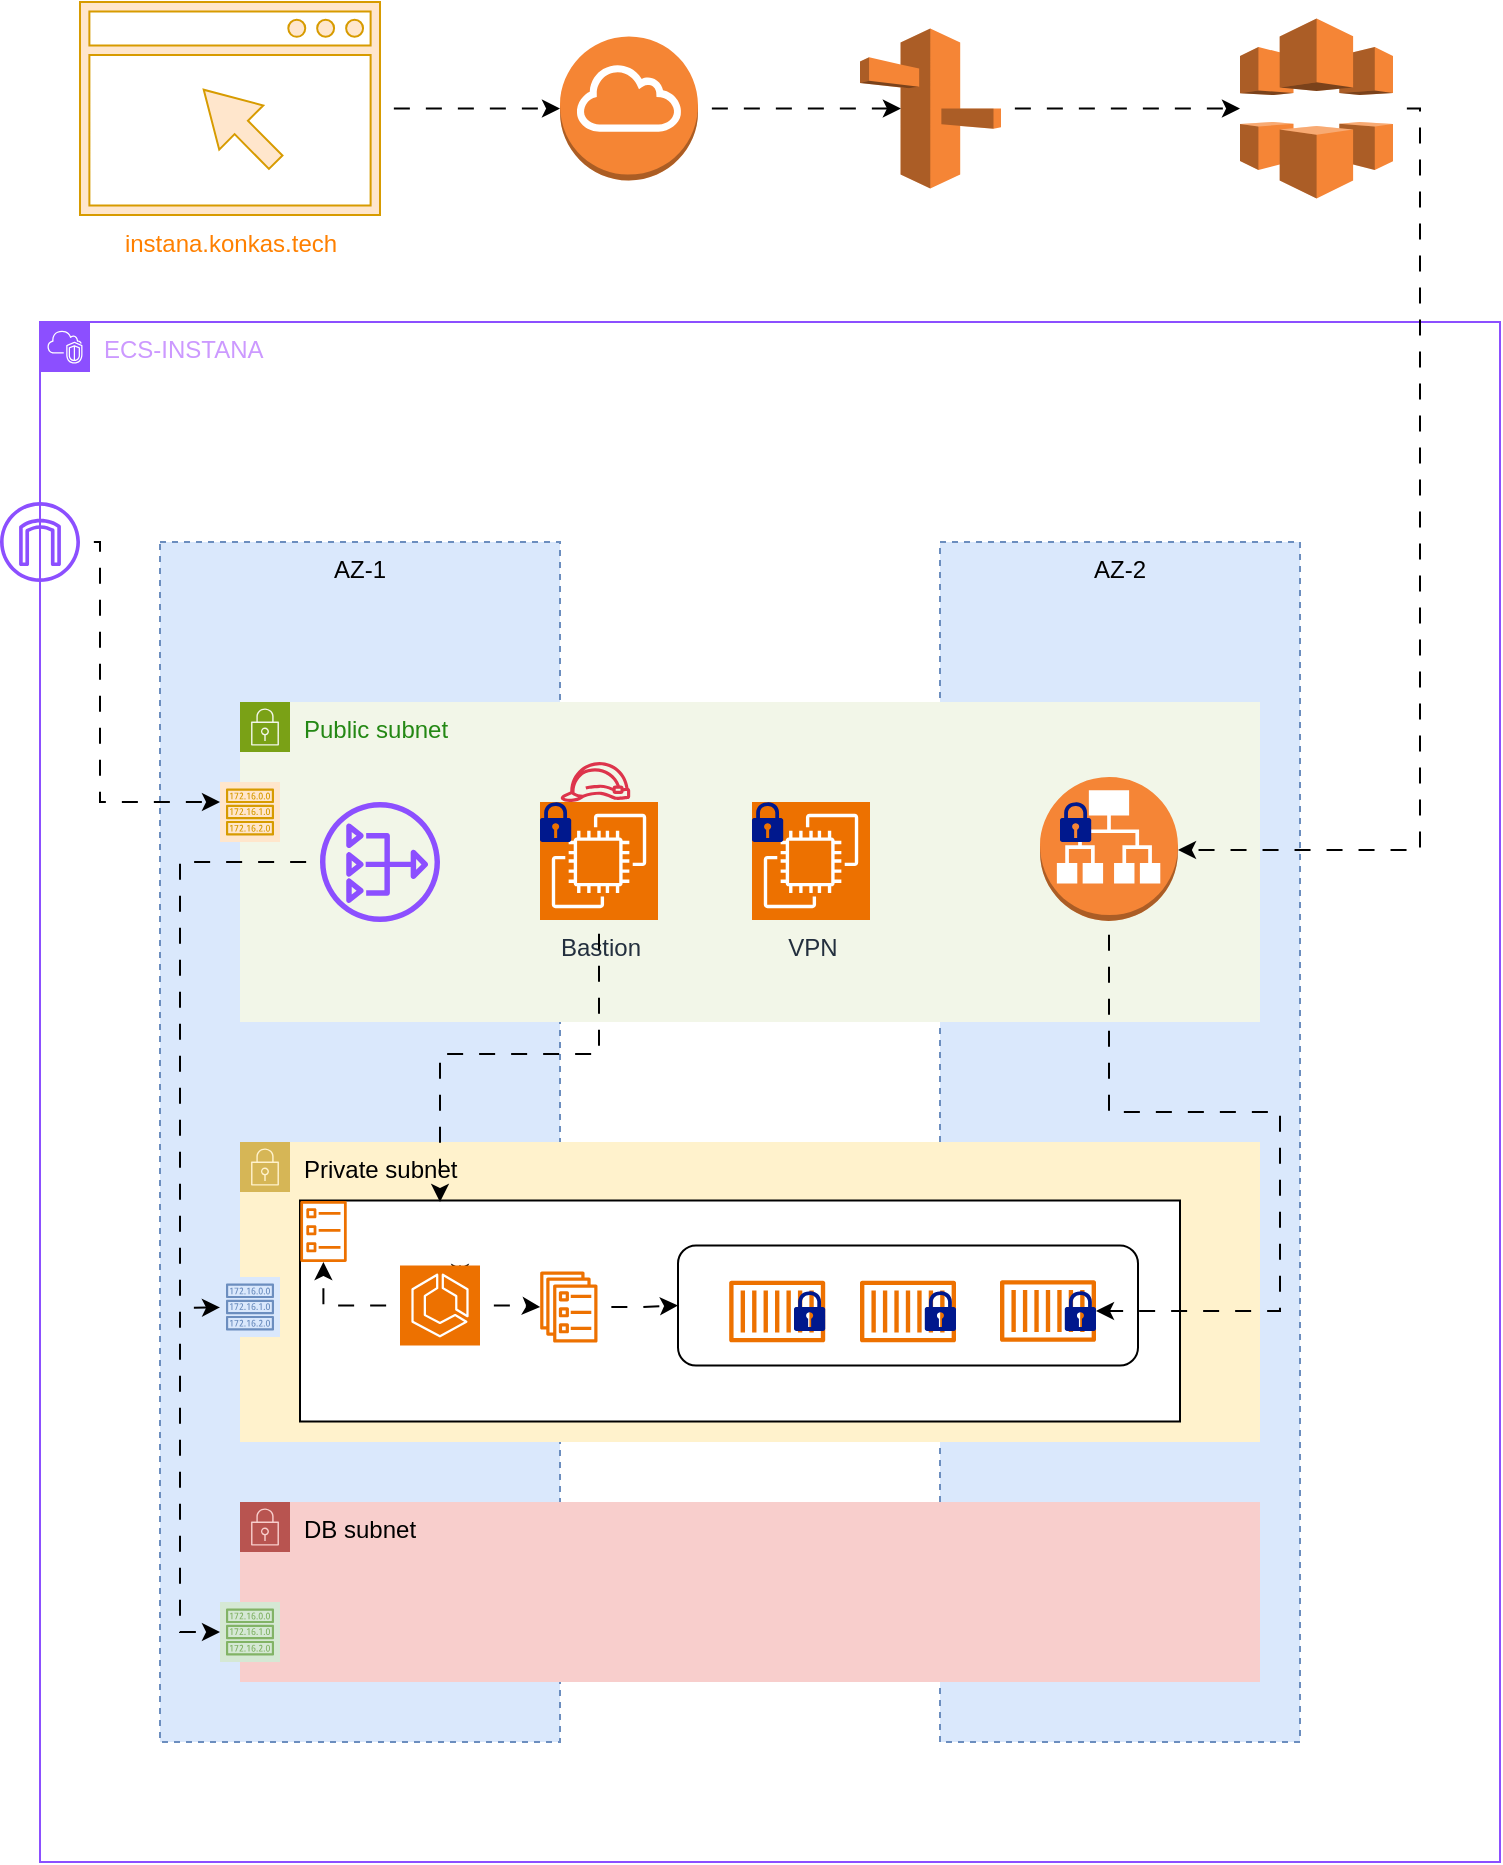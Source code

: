 <mxfile version="24.7.16">
  <diagram name="Page-1" id="yDt01ANhyej5JqWS6dFk">
    <mxGraphModel dx="1008" dy="626" grid="1" gridSize="10" guides="1" tooltips="1" connect="1" arrows="1" fold="1" page="1" pageScale="1" pageWidth="850" pageHeight="1100" math="0" shadow="0">
      <root>
        <mxCell id="0" />
        <mxCell id="1" parent="0" />
        <mxCell id="Hb1TKC1Pl9qgVDZg1J_4-1" value="&lt;font color=&quot;#cc99ff&quot;&gt;ECS-INSTANA&lt;/font&gt;" style="points=[[0,0],[0.25,0],[0.5,0],[0.75,0],[1,0],[1,0.25],[1,0.5],[1,0.75],[1,1],[0.75,1],[0.5,1],[0.25,1],[0,1],[0,0.75],[0,0.5],[0,0.25]];outlineConnect=0;gradientColor=none;html=1;whiteSpace=wrap;fontSize=12;fontStyle=0;container=1;pointerEvents=0;collapsible=0;recursiveResize=0;shape=mxgraph.aws4.group;grIcon=mxgraph.aws4.group_vpc2;strokeColor=#8C4FFF;fillColor=none;verticalAlign=top;align=left;spacingLeft=30;fontColor=#AAB7B8;dashed=0;" vertex="1" parent="1">
          <mxGeometry x="40" y="310" width="730" height="770" as="geometry" />
        </mxCell>
        <mxCell id="Hb1TKC1Pl9qgVDZg1J_4-2" value="AZ-1" style="fillColor=#dae8fc;strokeColor=#6c8ebf;dashed=1;verticalAlign=top;fontStyle=0;whiteSpace=wrap;html=1;" vertex="1" parent="Hb1TKC1Pl9qgVDZg1J_4-1">
          <mxGeometry x="60" y="110" width="200" height="600" as="geometry" />
        </mxCell>
        <mxCell id="Hb1TKC1Pl9qgVDZg1J_4-3" value="AZ-2" style="fillColor=#dae8fc;strokeColor=#6c8ebf;dashed=1;verticalAlign=top;fontStyle=0;whiteSpace=wrap;html=1;" vertex="1" parent="Hb1TKC1Pl9qgVDZg1J_4-1">
          <mxGeometry x="450" y="110" width="180" height="600" as="geometry" />
        </mxCell>
        <mxCell id="Hb1TKC1Pl9qgVDZg1J_4-4" value="Public subnet" style="points=[[0,0],[0.25,0],[0.5,0],[0.75,0],[1,0],[1,0.25],[1,0.5],[1,0.75],[1,1],[0.75,1],[0.5,1],[0.25,1],[0,1],[0,0.75],[0,0.5],[0,0.25]];outlineConnect=0;gradientColor=none;html=1;whiteSpace=wrap;fontSize=12;fontStyle=0;container=1;pointerEvents=0;collapsible=0;recursiveResize=0;shape=mxgraph.aws4.group;grIcon=mxgraph.aws4.group_security_group;grStroke=0;strokeColor=#7AA116;fillColor=#F2F6E8;verticalAlign=top;align=left;spacingLeft=30;fontColor=#248814;dashed=0;" vertex="1" parent="Hb1TKC1Pl9qgVDZg1J_4-1">
          <mxGeometry x="100" y="190" width="510" height="160" as="geometry" />
        </mxCell>
        <mxCell id="Hb1TKC1Pl9qgVDZg1J_4-26" value="VPN" style="sketch=0;points=[[0,0,0],[0.25,0,0],[0.5,0,0],[0.75,0,0],[1,0,0],[0,1,0],[0.25,1,0],[0.5,1,0],[0.75,1,0],[1,1,0],[0,0.25,0],[0,0.5,0],[0,0.75,0],[1,0.25,0],[1,0.5,0],[1,0.75,0]];outlineConnect=0;fontColor=#232F3E;fillColor=#ED7100;strokeColor=#ffffff;dashed=0;verticalLabelPosition=bottom;verticalAlign=top;align=center;html=1;fontSize=12;fontStyle=0;aspect=fixed;shape=mxgraph.aws4.resourceIcon;resIcon=mxgraph.aws4.ec2;" vertex="1" parent="Hb1TKC1Pl9qgVDZg1J_4-4">
          <mxGeometry x="256" y="50" width="59" height="59" as="geometry" />
        </mxCell>
        <mxCell id="Hb1TKC1Pl9qgVDZg1J_4-28" value="" style="sketch=0;aspect=fixed;pointerEvents=1;shadow=0;dashed=0;html=1;strokeColor=none;labelPosition=center;verticalLabelPosition=bottom;verticalAlign=top;align=center;fillColor=#00188D;shape=mxgraph.mscae.enterprise.lock" vertex="1" parent="Hb1TKC1Pl9qgVDZg1J_4-4">
          <mxGeometry x="256" y="50" width="15.6" height="20" as="geometry" />
        </mxCell>
        <mxCell id="Hb1TKC1Pl9qgVDZg1J_4-25" value="Bastion" style="sketch=0;points=[[0,0,0],[0.25,0,0],[0.5,0,0],[0.75,0,0],[1,0,0],[0,1,0],[0.25,1,0],[0.5,1,0],[0.75,1,0],[1,1,0],[0,0.25,0],[0,0.5,0],[0,0.75,0],[1,0.25,0],[1,0.5,0],[1,0.75,0]];outlineConnect=0;fontColor=#232F3E;fillColor=#ED7100;strokeColor=#ffffff;dashed=0;verticalLabelPosition=bottom;verticalAlign=top;align=center;html=1;fontSize=12;fontStyle=0;aspect=fixed;shape=mxgraph.aws4.resourceIcon;resIcon=mxgraph.aws4.ec2;" vertex="1" parent="Hb1TKC1Pl9qgVDZg1J_4-4">
          <mxGeometry x="150" y="50" width="59" height="59" as="geometry" />
        </mxCell>
        <mxCell id="Hb1TKC1Pl9qgVDZg1J_4-29" value="" style="sketch=0;outlineConnect=0;fontColor=#232F3E;gradientColor=none;fillColor=#DD344C;strokeColor=none;dashed=0;verticalLabelPosition=bottom;verticalAlign=top;align=center;html=1;fontSize=12;fontStyle=0;aspect=fixed;pointerEvents=1;shape=mxgraph.aws4.role;" vertex="1" parent="Hb1TKC1Pl9qgVDZg1J_4-4">
          <mxGeometry x="160" y="30" width="35.46" height="20" as="geometry" />
        </mxCell>
        <mxCell id="Hb1TKC1Pl9qgVDZg1J_4-27" value="" style="sketch=0;aspect=fixed;pointerEvents=1;shadow=0;dashed=0;html=1;strokeColor=none;labelPosition=center;verticalLabelPosition=bottom;verticalAlign=top;align=center;fillColor=#00188D;shape=mxgraph.mscae.enterprise.lock" vertex="1" parent="Hb1TKC1Pl9qgVDZg1J_4-4">
          <mxGeometry x="150" y="50" width="15.6" height="20" as="geometry" />
        </mxCell>
        <mxCell id="Hb1TKC1Pl9qgVDZg1J_4-57" value="" style="sketch=0;outlineConnect=0;fontColor=#232F3E;gradientColor=none;fillColor=#8C4FFF;strokeColor=none;dashed=0;verticalLabelPosition=bottom;verticalAlign=top;align=center;html=1;fontSize=12;fontStyle=0;aspect=fixed;pointerEvents=1;shape=mxgraph.aws4.nat_gateway;" vertex="1" parent="Hb1TKC1Pl9qgVDZg1J_4-4">
          <mxGeometry x="40" y="50" width="60" height="60" as="geometry" />
        </mxCell>
        <mxCell id="Hb1TKC1Pl9qgVDZg1J_4-5" value="Private subnet" style="points=[[0,0],[0.25,0],[0.5,0],[0.75,0],[1,0],[1,0.25],[1,0.5],[1,0.75],[1,1],[0.75,1],[0.5,1],[0.25,1],[0,1],[0,0.75],[0,0.5],[0,0.25]];outlineConnect=0;html=1;whiteSpace=wrap;fontSize=12;fontStyle=0;container=1;pointerEvents=0;collapsible=0;recursiveResize=0;shape=mxgraph.aws4.group;grIcon=mxgraph.aws4.group_security_group;grStroke=0;strokeColor=#d6b656;fillColor=#fff2cc;verticalAlign=top;align=left;spacingLeft=30;dashed=0;" vertex="1" parent="Hb1TKC1Pl9qgVDZg1J_4-1">
          <mxGeometry x="100" y="410" width="510" height="150" as="geometry" />
        </mxCell>
        <mxCell id="Hb1TKC1Pl9qgVDZg1J_4-9" value="&#xa;&lt;span style=&quot;color: rgb(0, 0, 0); font-family: Helvetica; font-size: 12px; font-style: normal; font-variant-ligatures: normal; font-variant-caps: normal; font-weight: 400; letter-spacing: normal; orphans: 2; text-align: center; text-indent: 0px; text-transform: none; widows: 2; word-spacing: 0px; -webkit-text-stroke-width: 0px; white-space: nowrap; background-color: rgb(251, 251, 251); text-decoration-thickness: initial; text-decoration-style: initial; text-decoration-color: initial; display: inline !important; float: none;&quot;&gt;instana-ns&lt;/span&gt;&#xa;&#xa;" style="rounded=0;whiteSpace=wrap;html=1;" vertex="1" parent="Hb1TKC1Pl9qgVDZg1J_4-5">
          <mxGeometry x="30" y="29.25" width="440" height="110.5" as="geometry" />
        </mxCell>
        <mxCell id="Hb1TKC1Pl9qgVDZg1J_4-13" value="" style="rounded=1;whiteSpace=wrap;html=1;" vertex="1" parent="Hb1TKC1Pl9qgVDZg1J_4-5">
          <mxGeometry x="219" y="51.75" width="230" height="60" as="geometry" />
        </mxCell>
        <mxCell id="Hb1TKC1Pl9qgVDZg1J_4-14" value="" style="sketch=0;outlineConnect=0;fontColor=#232F3E;gradientColor=none;fillColor=#ED7100;strokeColor=none;dashed=0;verticalLabelPosition=bottom;verticalAlign=top;align=center;html=1;fontSize=12;fontStyle=0;aspect=fixed;pointerEvents=1;shape=mxgraph.aws4.container_1;" vertex="1" parent="Hb1TKC1Pl9qgVDZg1J_4-5">
          <mxGeometry x="244.6" y="69.25" width="48" height="31" as="geometry" />
        </mxCell>
        <mxCell id="Hb1TKC1Pl9qgVDZg1J_4-15" value="" style="sketch=0;outlineConnect=0;fontColor=#232F3E;gradientColor=none;fillColor=#ED7100;strokeColor=none;dashed=0;verticalLabelPosition=bottom;verticalAlign=top;align=center;html=1;fontSize=12;fontStyle=0;aspect=fixed;pointerEvents=1;shape=mxgraph.aws4.container_1;" vertex="1" parent="Hb1TKC1Pl9qgVDZg1J_4-5">
          <mxGeometry x="310" y="69.25" width="48" height="31" as="geometry" />
        </mxCell>
        <mxCell id="Hb1TKC1Pl9qgVDZg1J_4-16" value="" style="sketch=0;outlineConnect=0;fontColor=#232F3E;gradientColor=none;fillColor=#ED7100;strokeColor=none;dashed=0;verticalLabelPosition=bottom;verticalAlign=top;align=center;html=1;fontSize=12;fontStyle=0;aspect=fixed;pointerEvents=1;shape=mxgraph.aws4.container_1;" vertex="1" parent="Hb1TKC1Pl9qgVDZg1J_4-5">
          <mxGeometry x="380" y="69" width="48" height="31" as="geometry" />
        </mxCell>
        <mxCell id="Hb1TKC1Pl9qgVDZg1J_4-17" value="" style="sketch=0;aspect=fixed;pointerEvents=1;shadow=0;dashed=0;html=1;strokeColor=none;labelPosition=center;verticalLabelPosition=bottom;verticalAlign=top;align=center;fillColor=#00188D;shape=mxgraph.mscae.enterprise.lock" vertex="1" parent="Hb1TKC1Pl9qgVDZg1J_4-5">
          <mxGeometry x="277" y="74.5" width="15.6" height="20" as="geometry" />
        </mxCell>
        <mxCell id="Hb1TKC1Pl9qgVDZg1J_4-18" value="" style="sketch=0;aspect=fixed;pointerEvents=1;shadow=0;dashed=0;html=1;strokeColor=none;labelPosition=center;verticalLabelPosition=bottom;verticalAlign=top;align=center;fillColor=#00188D;shape=mxgraph.mscae.enterprise.lock" vertex="1" parent="Hb1TKC1Pl9qgVDZg1J_4-5">
          <mxGeometry x="342.4" y="74.5" width="15.6" height="20" as="geometry" />
        </mxCell>
        <mxCell id="Hb1TKC1Pl9qgVDZg1J_4-19" value="" style="sketch=0;aspect=fixed;pointerEvents=1;shadow=0;dashed=0;html=1;strokeColor=none;labelPosition=center;verticalLabelPosition=bottom;verticalAlign=top;align=center;fillColor=#00188D;shape=mxgraph.mscae.enterprise.lock" vertex="1" parent="Hb1TKC1Pl9qgVDZg1J_4-5">
          <mxGeometry x="412.4" y="74.5" width="15.6" height="20" as="geometry" />
        </mxCell>
        <mxCell id="Hb1TKC1Pl9qgVDZg1J_4-41" value="" style="edgeStyle=orthogonalEdgeStyle;rounded=0;orthogonalLoop=1;jettySize=auto;html=1;flowAnimation=1;" edge="1" parent="Hb1TKC1Pl9qgVDZg1J_4-5" source="Hb1TKC1Pl9qgVDZg1J_4-8" target="Hb1TKC1Pl9qgVDZg1J_4-32">
          <mxGeometry relative="1" as="geometry" />
        </mxCell>
        <mxCell id="Hb1TKC1Pl9qgVDZg1J_4-42" value="" style="edgeStyle=orthogonalEdgeStyle;rounded=0;orthogonalLoop=1;jettySize=auto;html=1;flowAnimation=1;" edge="1" parent="Hb1TKC1Pl9qgVDZg1J_4-5" source="Hb1TKC1Pl9qgVDZg1J_4-8" target="Hb1TKC1Pl9qgVDZg1J_4-33">
          <mxGeometry relative="1" as="geometry" />
        </mxCell>
        <mxCell id="Hb1TKC1Pl9qgVDZg1J_4-55" style="edgeStyle=orthogonalEdgeStyle;rounded=0;orthogonalLoop=1;jettySize=auto;html=1;exitX=0.75;exitY=0;exitDx=0;exitDy=0;exitPerimeter=0;" edge="1" parent="Hb1TKC1Pl9qgVDZg1J_4-5" source="Hb1TKC1Pl9qgVDZg1J_4-8">
          <mxGeometry relative="1" as="geometry">
            <mxPoint x="110" y="70" as="targetPoint" />
          </mxGeometry>
        </mxCell>
        <mxCell id="Hb1TKC1Pl9qgVDZg1J_4-8" value="" style="sketch=0;points=[[0,0,0],[0.25,0,0],[0.5,0,0],[0.75,0,0],[1,0,0],[0,1,0],[0.25,1,0],[0.5,1,0],[0.75,1,0],[1,1,0],[0,0.25,0],[0,0.5,0],[0,0.75,0],[1,0.25,0],[1,0.5,0],[1,0.75,0]];outlineConnect=0;fontColor=#232F3E;fillColor=#ED7100;strokeColor=#ffffff;dashed=0;verticalLabelPosition=bottom;verticalAlign=top;align=center;html=1;fontSize=12;fontStyle=0;aspect=fixed;shape=mxgraph.aws4.resourceIcon;resIcon=mxgraph.aws4.ecs;" vertex="1" parent="Hb1TKC1Pl9qgVDZg1J_4-5">
          <mxGeometry x="80" y="61.75" width="40" height="40" as="geometry" />
        </mxCell>
        <mxCell id="Hb1TKC1Pl9qgVDZg1J_4-32" value="" style="sketch=0;outlineConnect=0;fontColor=#232F3E;gradientColor=none;fillColor=#ED7100;strokeColor=none;dashed=0;verticalLabelPosition=bottom;verticalAlign=top;align=center;html=1;fontSize=12;fontStyle=0;aspect=fixed;pointerEvents=1;shape=mxgraph.aws4.ecs_task;" vertex="1" parent="Hb1TKC1Pl9qgVDZg1J_4-5">
          <mxGeometry x="30" y="29.5" width="23.51" height="30.5" as="geometry" />
        </mxCell>
        <mxCell id="Hb1TKC1Pl9qgVDZg1J_4-43" value="" style="edgeStyle=orthogonalEdgeStyle;rounded=0;orthogonalLoop=1;jettySize=auto;html=1;entryX=0;entryY=0.5;entryDx=0;entryDy=0;flowAnimation=1;" edge="1" parent="Hb1TKC1Pl9qgVDZg1J_4-5" source="Hb1TKC1Pl9qgVDZg1J_4-33" target="Hb1TKC1Pl9qgVDZg1J_4-13">
          <mxGeometry relative="1" as="geometry" />
        </mxCell>
        <mxCell id="Hb1TKC1Pl9qgVDZg1J_4-33" value="" style="sketch=0;outlineConnect=0;fontColor=#232F3E;gradientColor=none;fillColor=#ED7100;strokeColor=none;dashed=0;verticalLabelPosition=bottom;verticalAlign=top;align=center;html=1;fontSize=12;fontStyle=0;aspect=fixed;pointerEvents=1;shape=mxgraph.aws4.ecs_service;" vertex="1" parent="Hb1TKC1Pl9qgVDZg1J_4-5">
          <mxGeometry x="150" y="64.75" width="28.84" height="35.5" as="geometry" />
        </mxCell>
        <mxCell id="Hb1TKC1Pl9qgVDZg1J_4-49" value="" style="sketch=0;outlineConnect=0;strokeColor=#6c8ebf;fillColor=#dae8fc;dashed=0;verticalLabelPosition=bottom;verticalAlign=top;align=center;html=1;fontSize=12;fontStyle=0;aspect=fixed;shape=mxgraph.aws4.resourceIcon;resIcon=mxgraph.aws4.route_table;" vertex="1" parent="Hb1TKC1Pl9qgVDZg1J_4-5">
          <mxGeometry x="-10" y="67.5" width="30" height="30" as="geometry" />
        </mxCell>
        <mxCell id="Hb1TKC1Pl9qgVDZg1J_4-6" value="DB subnet" style="points=[[0,0],[0.25,0],[0.5,0],[0.75,0],[1,0],[1,0.25],[1,0.5],[1,0.75],[1,1],[0.75,1],[0.5,1],[0.25,1],[0,1],[0,0.75],[0,0.5],[0,0.25]];outlineConnect=0;html=1;whiteSpace=wrap;fontSize=12;fontStyle=0;container=1;pointerEvents=0;collapsible=0;recursiveResize=0;shape=mxgraph.aws4.group;grIcon=mxgraph.aws4.group_security_group;grStroke=0;strokeColor=#b85450;fillColor=#f8cecc;verticalAlign=top;align=left;spacingLeft=30;dashed=0;" vertex="1" parent="Hb1TKC1Pl9qgVDZg1J_4-1">
          <mxGeometry x="100" y="590" width="510" height="90" as="geometry" />
        </mxCell>
        <mxCell id="Hb1TKC1Pl9qgVDZg1J_4-50" value="" style="sketch=0;outlineConnect=0;strokeColor=#82b366;fillColor=#d5e8d4;dashed=0;verticalLabelPosition=bottom;verticalAlign=top;align=center;html=1;fontSize=12;fontStyle=0;aspect=fixed;shape=mxgraph.aws4.resourceIcon;resIcon=mxgraph.aws4.route_table;" vertex="1" parent="Hb1TKC1Pl9qgVDZg1J_4-6">
          <mxGeometry x="-10" y="50" width="30" height="30" as="geometry" />
        </mxCell>
        <mxCell id="Hb1TKC1Pl9qgVDZg1J_4-7" value="" style="sketch=0;outlineConnect=0;fontColor=#232F3E;gradientColor=none;fillColor=#8C4FFF;strokeColor=none;dashed=0;verticalLabelPosition=bottom;verticalAlign=top;align=center;html=1;fontSize=12;fontStyle=0;aspect=fixed;pointerEvents=1;shape=mxgraph.aws4.internet_gateway;" vertex="1" parent="Hb1TKC1Pl9qgVDZg1J_4-1">
          <mxGeometry x="-20" y="90" width="40" height="40" as="geometry" />
        </mxCell>
        <mxCell id="Hb1TKC1Pl9qgVDZg1J_4-11" value="" style="outlineConnect=0;dashed=0;verticalLabelPosition=bottom;verticalAlign=top;align=center;html=1;shape=mxgraph.aws3.application_load_balancer;fillColor=#F58536;gradientColor=none;" vertex="1" parent="Hb1TKC1Pl9qgVDZg1J_4-1">
          <mxGeometry x="500" y="227.5" width="69" height="72" as="geometry" />
        </mxCell>
        <mxCell id="Hb1TKC1Pl9qgVDZg1J_4-20" value="" style="sketch=0;aspect=fixed;pointerEvents=1;shadow=0;dashed=0;html=1;strokeColor=none;labelPosition=center;verticalLabelPosition=bottom;verticalAlign=top;align=center;fillColor=#00188D;shape=mxgraph.mscae.enterprise.lock" vertex="1" parent="Hb1TKC1Pl9qgVDZg1J_4-1">
          <mxGeometry x="510" y="240" width="15.6" height="20" as="geometry" />
        </mxCell>
        <mxCell id="Hb1TKC1Pl9qgVDZg1J_4-46" style="edgeStyle=orthogonalEdgeStyle;rounded=0;orthogonalLoop=1;jettySize=auto;html=1;flowAnimation=1;" edge="1" parent="Hb1TKC1Pl9qgVDZg1J_4-1" source="Hb1TKC1Pl9qgVDZg1J_4-25">
          <mxGeometry relative="1" as="geometry">
            <mxPoint x="200" y="440" as="targetPoint" />
            <Array as="points">
              <mxPoint x="280" y="366" />
              <mxPoint x="200" y="366" />
              <mxPoint x="200" y="440" />
            </Array>
          </mxGeometry>
        </mxCell>
        <mxCell id="Hb1TKC1Pl9qgVDZg1J_4-47" style="edgeStyle=orthogonalEdgeStyle;rounded=0;orthogonalLoop=1;jettySize=auto;html=1;entryX=1;entryY=0.5;entryDx=0;entryDy=0;entryPerimeter=0;flowAnimation=1;" edge="1" parent="Hb1TKC1Pl9qgVDZg1J_4-1" source="Hb1TKC1Pl9qgVDZg1J_4-11" target="Hb1TKC1Pl9qgVDZg1J_4-19">
          <mxGeometry relative="1" as="geometry">
            <Array as="points">
              <mxPoint x="535" y="395" />
              <mxPoint x="620" y="395" />
              <mxPoint x="620" y="495" />
            </Array>
          </mxGeometry>
        </mxCell>
        <mxCell id="Hb1TKC1Pl9qgVDZg1J_4-48" value="" style="sketch=0;outlineConnect=0;strokeColor=#d79b00;fillColor=#ffe6cc;dashed=0;verticalLabelPosition=bottom;verticalAlign=top;align=center;html=1;fontSize=12;fontStyle=0;aspect=fixed;shape=mxgraph.aws4.resourceIcon;resIcon=mxgraph.aws4.route_table;" vertex="1" parent="Hb1TKC1Pl9qgVDZg1J_4-1">
          <mxGeometry x="90" y="230" width="30" height="30" as="geometry" />
        </mxCell>
        <mxCell id="Hb1TKC1Pl9qgVDZg1J_4-51" style="edgeStyle=orthogonalEdgeStyle;rounded=0;orthogonalLoop=1;jettySize=auto;html=1;flowAnimation=1;" edge="1" parent="Hb1TKC1Pl9qgVDZg1J_4-1" source="Hb1TKC1Pl9qgVDZg1J_4-7">
          <mxGeometry relative="1" as="geometry">
            <mxPoint x="90" y="240" as="targetPoint" />
            <Array as="points">
              <mxPoint x="30" y="110" />
              <mxPoint x="30" y="240" />
            </Array>
          </mxGeometry>
        </mxCell>
        <mxCell id="Hb1TKC1Pl9qgVDZg1J_4-70" style="edgeStyle=orthogonalEdgeStyle;rounded=0;orthogonalLoop=1;jettySize=auto;html=1;flowAnimation=1;" edge="1" parent="Hb1TKC1Pl9qgVDZg1J_4-1" source="Hb1TKC1Pl9qgVDZg1J_4-57" target="Hb1TKC1Pl9qgVDZg1J_4-50">
          <mxGeometry relative="1" as="geometry">
            <Array as="points">
              <mxPoint x="70" y="270" />
              <mxPoint x="70" y="655" />
            </Array>
          </mxGeometry>
        </mxCell>
        <mxCell id="Hb1TKC1Pl9qgVDZg1J_4-74" value="" style="endArrow=classic;html=1;rounded=0;flowAnimation=1;" edge="1" parent="Hb1TKC1Pl9qgVDZg1J_4-1" target="Hb1TKC1Pl9qgVDZg1J_4-49">
          <mxGeometry width="50" height="50" relative="1" as="geometry">
            <mxPoint x="70" y="493" as="sourcePoint" />
            <mxPoint x="90" y="491" as="targetPoint" />
          </mxGeometry>
        </mxCell>
        <mxCell id="Hb1TKC1Pl9qgVDZg1J_4-61" style="edgeStyle=orthogonalEdgeStyle;rounded=0;orthogonalLoop=1;jettySize=auto;html=1;flowAnimation=1;exitX=1;exitY=0.5;exitDx=0;exitDy=0;exitPerimeter=0;" edge="1" parent="1" source="Hb1TKC1Pl9qgVDZg1J_4-10" target="Hb1TKC1Pl9qgVDZg1J_4-11">
          <mxGeometry relative="1" as="geometry">
            <Array as="points">
              <mxPoint x="730" y="203" />
              <mxPoint x="730" y="574" />
            </Array>
          </mxGeometry>
        </mxCell>
        <mxCell id="Hb1TKC1Pl9qgVDZg1J_4-10" value="" style="outlineConnect=0;dashed=0;verticalLabelPosition=bottom;verticalAlign=top;align=center;html=1;shape=mxgraph.aws3.cloudfront;fillColor=#F58536;gradientColor=none;" vertex="1" parent="1">
          <mxGeometry x="640" y="158.25" width="76.5" height="90" as="geometry" />
        </mxCell>
        <mxCell id="Hb1TKC1Pl9qgVDZg1J_4-64" style="edgeStyle=orthogonalEdgeStyle;rounded=0;orthogonalLoop=1;jettySize=auto;html=1;flowAnimation=1;" edge="1" parent="1" source="Hb1TKC1Pl9qgVDZg1J_4-62" target="Hb1TKC1Pl9qgVDZg1J_4-10">
          <mxGeometry relative="1" as="geometry" />
        </mxCell>
        <mxCell id="Hb1TKC1Pl9qgVDZg1J_4-62" value="" style="outlineConnect=0;dashed=0;verticalLabelPosition=bottom;verticalAlign=top;align=center;html=1;shape=mxgraph.aws3.route_53;fillColor=#F58536;gradientColor=none;" vertex="1" parent="1">
          <mxGeometry x="450" y="163.25" width="70.5" height="80" as="geometry" />
        </mxCell>
        <mxCell id="Hb1TKC1Pl9qgVDZg1J_4-66" value="&lt;font color=&quot;#ff8000&quot;&gt;instana.konkas.tech&lt;/font&gt;" style="sketch=0;pointerEvents=1;shadow=0;dashed=0;html=1;strokeColor=#d79b00;fillColor=#ffe6cc;aspect=fixed;labelPosition=center;verticalLabelPosition=bottom;verticalAlign=top;align=center;outlineConnect=0;shape=mxgraph.vvd.web_browser;" vertex="1" parent="1">
          <mxGeometry x="60" y="150" width="150" height="106.5" as="geometry" />
        </mxCell>
        <mxCell id="Hb1TKC1Pl9qgVDZg1J_4-67" value="" style="outlineConnect=0;dashed=0;verticalLabelPosition=bottom;verticalAlign=top;align=center;html=1;shape=mxgraph.aws3.internet_gateway;fillColor=#F58534;gradientColor=none;" vertex="1" parent="1">
          <mxGeometry x="300" y="167.25" width="69" height="72" as="geometry" />
        </mxCell>
        <mxCell id="Hb1TKC1Pl9qgVDZg1J_4-68" style="edgeStyle=orthogonalEdgeStyle;rounded=0;orthogonalLoop=1;jettySize=auto;html=1;entryX=0;entryY=0.5;entryDx=0;entryDy=0;entryPerimeter=0;flowAnimation=1;" edge="1" parent="1" source="Hb1TKC1Pl9qgVDZg1J_4-66" target="Hb1TKC1Pl9qgVDZg1J_4-67">
          <mxGeometry relative="1" as="geometry" />
        </mxCell>
        <mxCell id="Hb1TKC1Pl9qgVDZg1J_4-69" style="edgeStyle=orthogonalEdgeStyle;rounded=0;orthogonalLoop=1;jettySize=auto;html=1;entryX=0.29;entryY=0.5;entryDx=0;entryDy=0;entryPerimeter=0;flowAnimation=1;" edge="1" parent="1" source="Hb1TKC1Pl9qgVDZg1J_4-67" target="Hb1TKC1Pl9qgVDZg1J_4-62">
          <mxGeometry relative="1" as="geometry" />
        </mxCell>
      </root>
    </mxGraphModel>
  </diagram>
</mxfile>

